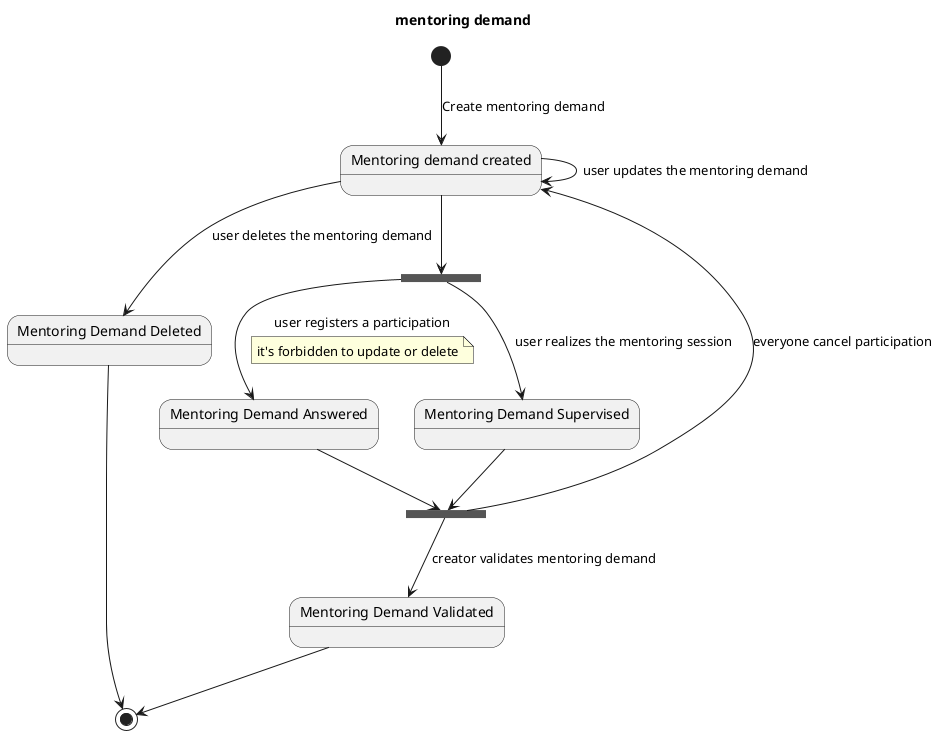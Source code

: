 @startuml

title mentoring demand

state "Mentoring demand created" as mdc
state "Mentoring Demand Answered" as mda
state "Mentoring Demand Deleted" as mdd
state "Mentoring Demand Validated" as mdv
state "Mentoring Demand Supervised" as mds

state fork_state <<fork>>
state join_state <<join>>

[*] --> mdc : Create mentoring demand
mdc --> fork_state
fork_state --> mda : user registers a participation
note on link : it's forbidden to update or delete
fork_state --> mds : user realizes the mentoring session
mda --> join_state
mds --> join_state
mdc --> mdd : user deletes the mentoring demand
mdc --> mdc : user updates the mentoring demand
join_state --> mdc : everyone cancel participation
join_state --> mdv : creator validates mentoring demand
mdv --> [*]
mdd --> [*]

@enduml